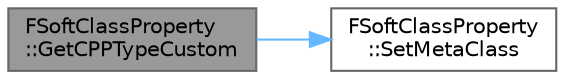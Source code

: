 digraph "FSoftClassProperty::GetCPPTypeCustom"
{
 // INTERACTIVE_SVG=YES
 // LATEX_PDF_SIZE
  bgcolor="transparent";
  edge [fontname=Helvetica,fontsize=10,labelfontname=Helvetica,labelfontsize=10];
  node [fontname=Helvetica,fontsize=10,shape=box,height=0.2,width=0.4];
  rankdir="LR";
  Node1 [id="Node000001",label="FSoftClassProperty\l::GetCPPTypeCustom",height=0.2,width=0.4,color="gray40", fillcolor="grey60", style="filled", fontcolor="black",tooltip=" "];
  Node1 -> Node2 [id="edge1_Node000001_Node000002",color="steelblue1",style="solid",tooltip=" "];
  Node2 [id="Node000002",label="FSoftClassProperty\l::SetMetaClass",height=0.2,width=0.4,color="grey40", fillcolor="white", style="filled",URL="$d9/de3/classFSoftClassProperty.html#aeb48a0a30f023f2fc05ef298fe77d56a",tooltip="Setter function for this property's MetaClass member."];
}
